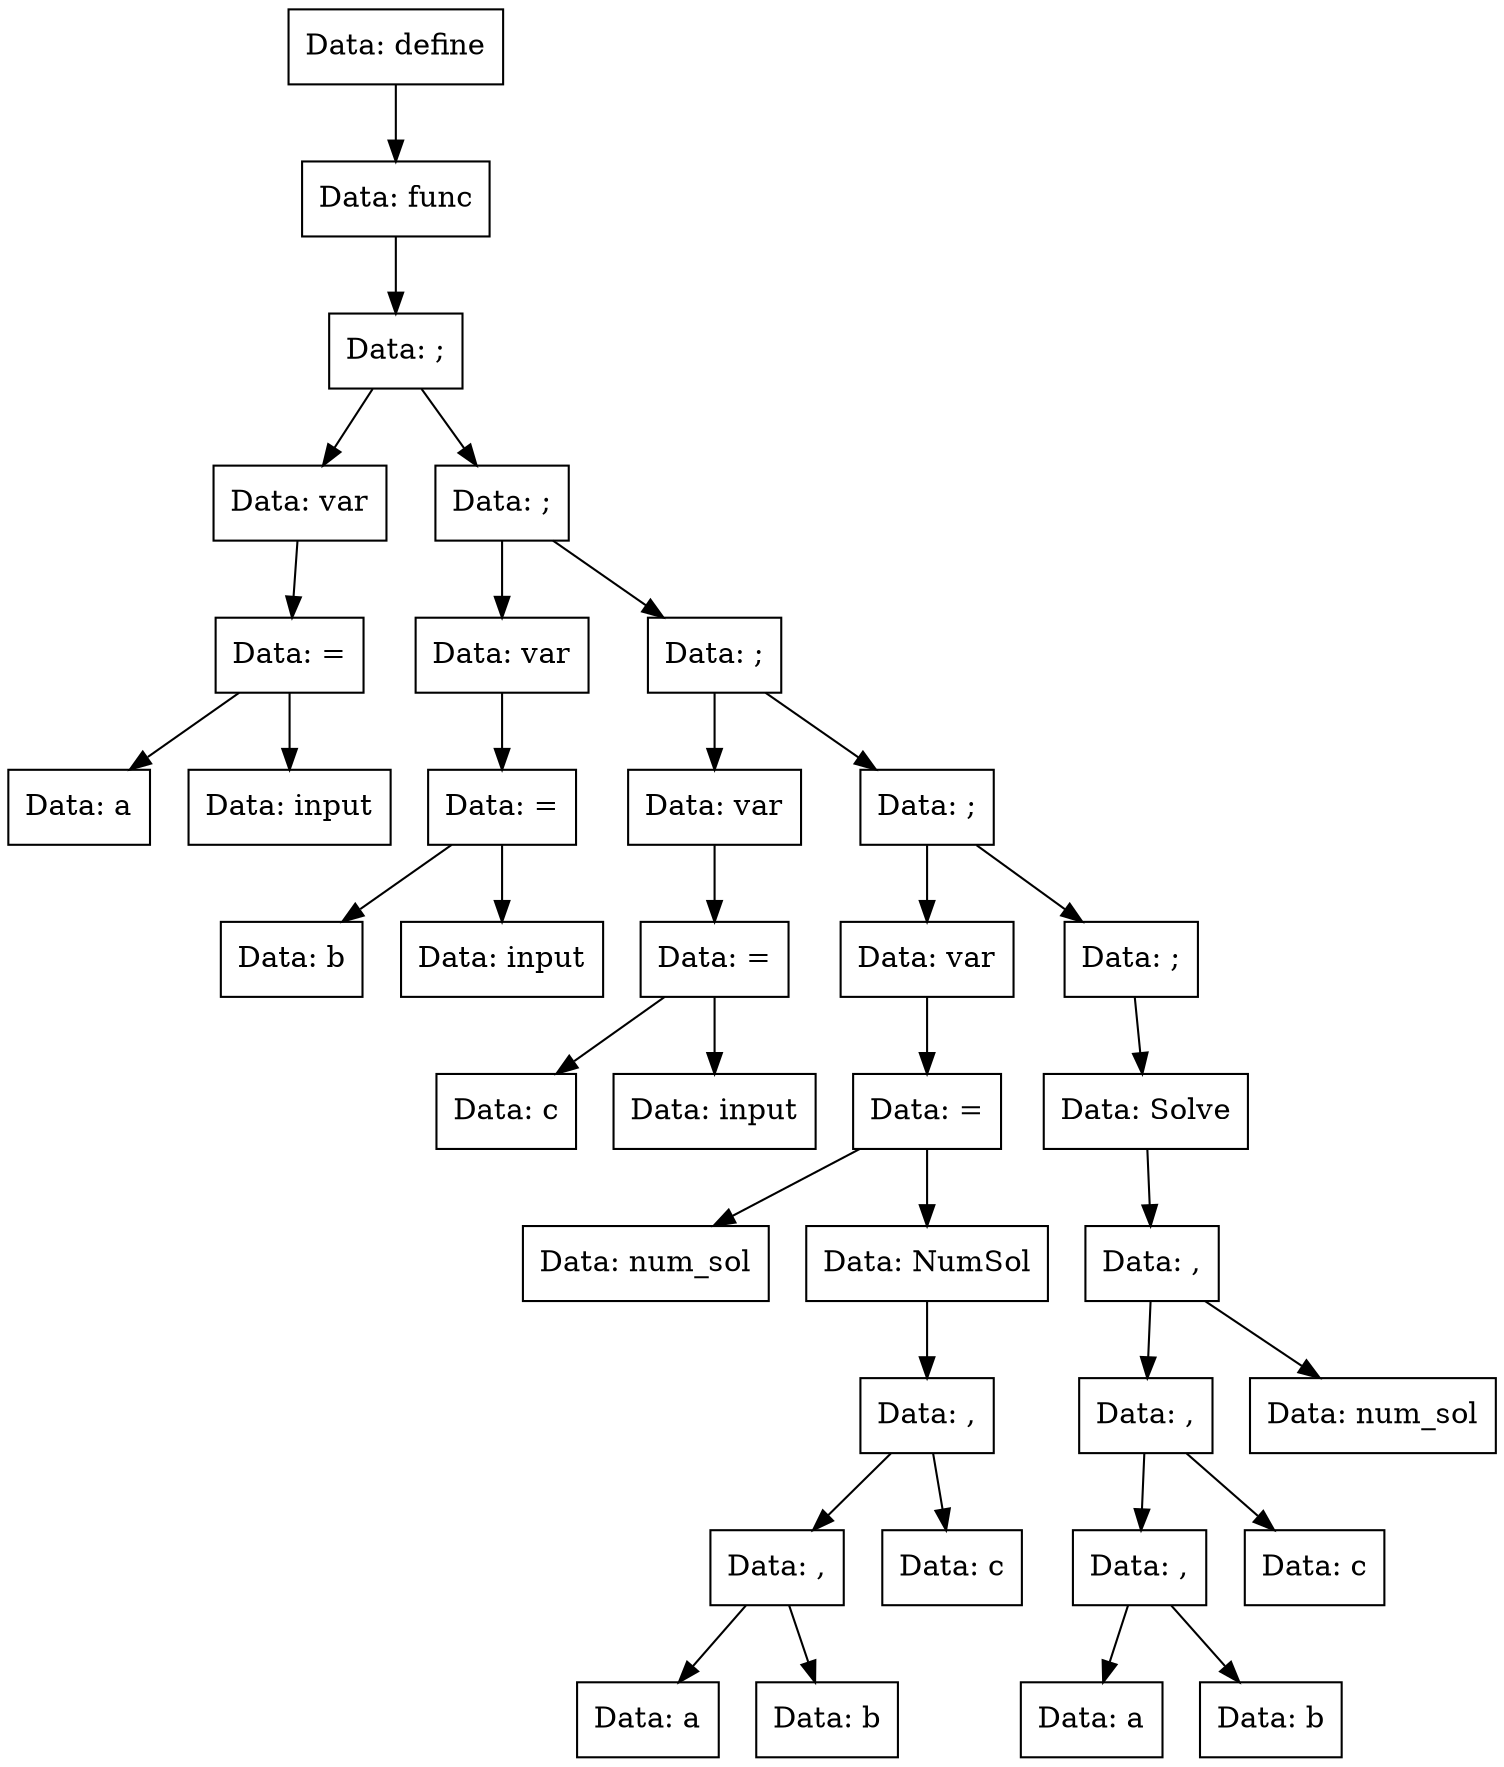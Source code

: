 digraph func{
Node0x562fe4888c00[shape="record", label="Data: define"];
Node0x562fe4888ca0[shape="record", label="Data: func"];
Node0x562fe4888c50[shape="record", label="Data: ;"];
Node0x562fe4888a20[shape="record", label="Data: var"];
Node0x562fe4888a70[shape="record", label="Data: ="];
Node0x562fe4888b10[shape="record", label="Data: a"];
Node0x562fe4888a70->Node0x562fe4888b10;
Node0x562fe4888ac0[shape="record", label="Data: input"];
Node0x562fe4888a70->Node0x562fe4888ac0;
Node0x562fe4888a20->Node0x562fe4888a70;
Node0x562fe4888c50->Node0x562fe4888a20;
Node0x562fe4888930[shape="record", label="Data: ;"];
Node0x562fe48891f0[shape="record", label="Data: var"];
Node0x562fe48891a0[shape="record", label="Data: ="];
Node0x562fe4888e80[shape="record", label="Data: b"];
Node0x562fe48891a0->Node0x562fe4888e80;
Node0x562fe4888cf0[shape="record", label="Data: input"];
Node0x562fe48891a0->Node0x562fe4888cf0;
Node0x562fe48891f0->Node0x562fe48891a0;
Node0x562fe4888930->Node0x562fe48891f0;
Node0x562fe4888b60[shape="record", label="Data: ;"];
Node0x562fe48889d0[shape="record", label="Data: var"];
Node0x562fe4888980[shape="record", label="Data: ="];
Node0x562fe4889240[shape="record", label="Data: c"];
Node0x562fe4888980->Node0x562fe4889240;
Node0x562fe4888ed0[shape="record", label="Data: input"];
Node0x562fe4888980->Node0x562fe4888ed0;
Node0x562fe48889d0->Node0x562fe4888980;
Node0x562fe4888b60->Node0x562fe48889d0;
Node0x562fe4889330[shape="record", label="Data: ;"];
Node0x562fe4889380[shape="record", label="Data: var"];
Node0x562fe48892e0[shape="record", label="Data: ="];
Node0x562fe48893d0[shape="record", label="Data: num_sol"];
Node0x562fe48892e0->Node0x562fe48893d0;
Node0x562fe4889290[shape="record", label="Data: NumSol"];
Node0x562fe4889420[shape="record", label="Data: ,"];
Node0x562fe4888f20[shape="record", label="Data: ,"];
Node0x562fe4888f70[shape="record", label="Data: a"];
Node0x562fe4888f20->Node0x562fe4888f70;
Node0x562fe48890b0[shape="record", label="Data: b"];
Node0x562fe4888f20->Node0x562fe48890b0;
Node0x562fe4889420->Node0x562fe4888f20;
Node0x562fe4889100[shape="record", label="Data: c"];
Node0x562fe4889420->Node0x562fe4889100;
Node0x562fe4889290->Node0x562fe4889420;
Node0x562fe48892e0->Node0x562fe4889290;
Node0x562fe4889380->Node0x562fe48892e0;
Node0x562fe4889330->Node0x562fe4889380;
Node0x562fe4889060[shape="record", label="Data: ;"];
Node0x562fe4889150[shape="record", label="Data: Solve"];
Node0x562fe4889010[shape="record", label="Data: ,"];
Node0x562fe4888fc0[shape="record", label="Data: ,"];
Node0x562fe4888d40[shape="record", label="Data: ,"];
Node0x562fe4888bb0[shape="record", label="Data: a"];
Node0x562fe4888d40->Node0x562fe4888bb0;
Node0x562fe4888de0[shape="record", label="Data: b"];
Node0x562fe4888d40->Node0x562fe4888de0;
Node0x562fe4888fc0->Node0x562fe4888d40;
Node0x562fe4888e30[shape="record", label="Data: c"];
Node0x562fe4888fc0->Node0x562fe4888e30;
Node0x562fe4889010->Node0x562fe4888fc0;
Node0x562fe4888d90[shape="record", label="Data: num_sol"];
Node0x562fe4889010->Node0x562fe4888d90;
Node0x562fe4889150->Node0x562fe4889010;
Node0x562fe4889060->Node0x562fe4889150;
Node0x562fe4889330->Node0x562fe4889060;
Node0x562fe4888b60->Node0x562fe4889330;
Node0x562fe4888930->Node0x562fe4888b60;
Node0x562fe4888c50->Node0x562fe4888930;
Node0x562fe4888ca0->Node0x562fe4888c50;
Node0x562fe4888c00->Node0x562fe4888ca0;
}